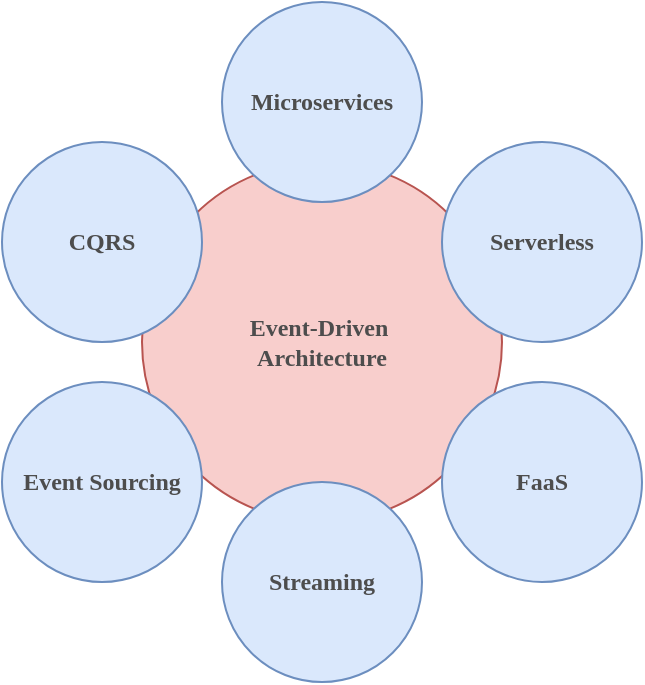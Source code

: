 <mxfile version="14.4.8" type="github"><diagram id="5-BJQap6oxmj8TsxyV4p" name="Page-1"><mxGraphModel dx="1015" dy="975" grid="1" gridSize="10" guides="1" tooltips="1" connect="1" arrows="1" fold="1" page="1" pageScale="1" pageWidth="827" pageHeight="1169" math="0" shadow="0"><root><mxCell id="0"/><mxCell id="1" parent="0"/><mxCell id="wLZabxfi_WdAf7yq-jRg-1" value="Event-Driven&amp;nbsp;&lt;br&gt;Architecture" style="ellipse;whiteSpace=wrap;html=1;aspect=fixed;fillColor=#f8cecc;strokeColor=#b85450;fontFamily=Verdana;fontStyle=1;fontColor=#4D4D4D;" vertex="1" parent="1"><mxGeometry x="240" y="170" width="180" height="180" as="geometry"/></mxCell><mxCell id="wLZabxfi_WdAf7yq-jRg-2" value="Microservices" style="ellipse;whiteSpace=wrap;html=1;aspect=fixed;fillColor=#dae8fc;strokeColor=#6c8ebf;fontFamily=Verdana;fontStyle=1;fontColor=#4D4D4D;" vertex="1" parent="1"><mxGeometry x="280" y="90" width="100" height="100" as="geometry"/></mxCell><mxCell id="wLZabxfi_WdAf7yq-jRg-3" value="Serverless" style="ellipse;whiteSpace=wrap;html=1;aspect=fixed;fillColor=#dae8fc;strokeColor=#6c8ebf;fontFamily=Verdana;fontStyle=1;fontColor=#4D4D4D;" vertex="1" parent="1"><mxGeometry x="390" y="160" width="100" height="100" as="geometry"/></mxCell><mxCell id="wLZabxfi_WdAf7yq-jRg-4" value="FaaS" style="ellipse;whiteSpace=wrap;html=1;aspect=fixed;fillColor=#dae8fc;strokeColor=#6c8ebf;fontFamily=Verdana;fontStyle=1;fontColor=#4D4D4D;" vertex="1" parent="1"><mxGeometry x="390" y="280" width="100" height="100" as="geometry"/></mxCell><mxCell id="wLZabxfi_WdAf7yq-jRg-5" value="Streaming" style="ellipse;whiteSpace=wrap;html=1;aspect=fixed;fillColor=#dae8fc;strokeColor=#6c8ebf;fontFamily=Verdana;fontStyle=1;fontColor=#4D4D4D;" vertex="1" parent="1"><mxGeometry x="280" y="330" width="100" height="100" as="geometry"/></mxCell><mxCell id="wLZabxfi_WdAf7yq-jRg-6" value="Event Sourcing" style="ellipse;whiteSpace=wrap;html=1;aspect=fixed;fillColor=#dae8fc;strokeColor=#6c8ebf;fontFamily=Verdana;fontStyle=1;fontColor=#4D4D4D;" vertex="1" parent="1"><mxGeometry x="170" y="280" width="100" height="100" as="geometry"/></mxCell><mxCell id="wLZabxfi_WdAf7yq-jRg-7" value="CQRS" style="ellipse;whiteSpace=wrap;html=1;aspect=fixed;fillColor=#dae8fc;strokeColor=#6c8ebf;fontFamily=Verdana;fontStyle=1;fontColor=#4D4D4D;" vertex="1" parent="1"><mxGeometry x="170" y="160" width="100" height="100" as="geometry"/></mxCell></root></mxGraphModel></diagram></mxfile>